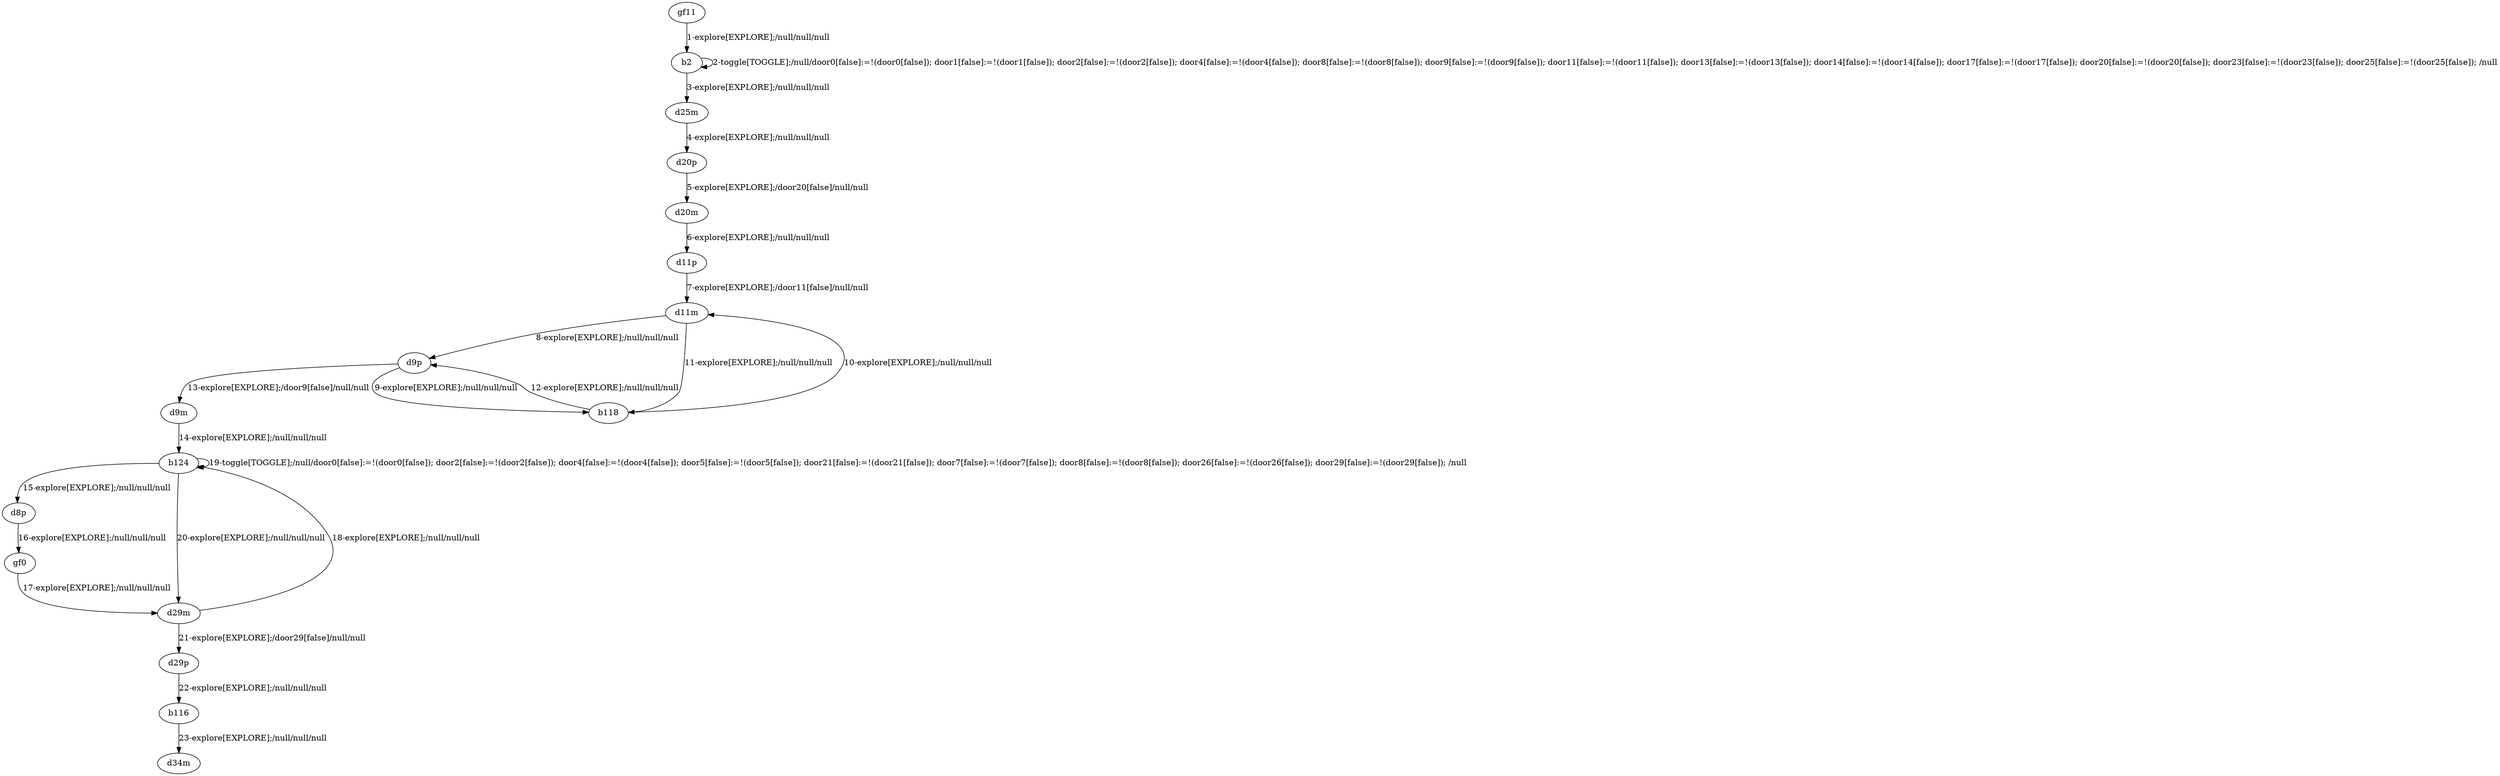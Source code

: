 # Total number of goals covered by this test: 1
# b118 --> d11m

digraph g {
"gf11" -> "b2" [label = "1-explore[EXPLORE];/null/null/null"];
"b2" -> "b2" [label = "2-toggle[TOGGLE];/null/door0[false]:=!(door0[false]); door1[false]:=!(door1[false]); door2[false]:=!(door2[false]); door4[false]:=!(door4[false]); door8[false]:=!(door8[false]); door9[false]:=!(door9[false]); door11[false]:=!(door11[false]); door13[false]:=!(door13[false]); door14[false]:=!(door14[false]); door17[false]:=!(door17[false]); door20[false]:=!(door20[false]); door23[false]:=!(door23[false]); door25[false]:=!(door25[false]); /null"];
"b2" -> "d25m" [label = "3-explore[EXPLORE];/null/null/null"];
"d25m" -> "d20p" [label = "4-explore[EXPLORE];/null/null/null"];
"d20p" -> "d20m" [label = "5-explore[EXPLORE];/door20[false]/null/null"];
"d20m" -> "d11p" [label = "6-explore[EXPLORE];/null/null/null"];
"d11p" -> "d11m" [label = "7-explore[EXPLORE];/door11[false]/null/null"];
"d11m" -> "d9p" [label = "8-explore[EXPLORE];/null/null/null"];
"d9p" -> "b118" [label = "9-explore[EXPLORE];/null/null/null"];
"b118" -> "d11m" [label = "10-explore[EXPLORE];/null/null/null"];
"d11m" -> "b118" [label = "11-explore[EXPLORE];/null/null/null"];
"b118" -> "d9p" [label = "12-explore[EXPLORE];/null/null/null"];
"d9p" -> "d9m" [label = "13-explore[EXPLORE];/door9[false]/null/null"];
"d9m" -> "b124" [label = "14-explore[EXPLORE];/null/null/null"];
"b124" -> "d8p" [label = "15-explore[EXPLORE];/null/null/null"];
"d8p" -> "gf0" [label = "16-explore[EXPLORE];/null/null/null"];
"gf0" -> "d29m" [label = "17-explore[EXPLORE];/null/null/null"];
"d29m" -> "b124" [label = "18-explore[EXPLORE];/null/null/null"];
"b124" -> "b124" [label = "19-toggle[TOGGLE];/null/door0[false]:=!(door0[false]); door2[false]:=!(door2[false]); door4[false]:=!(door4[false]); door5[false]:=!(door5[false]); door21[false]:=!(door21[false]); door7[false]:=!(door7[false]); door8[false]:=!(door8[false]); door26[false]:=!(door26[false]); door29[false]:=!(door29[false]); /null"];
"b124" -> "d29m" [label = "20-explore[EXPLORE];/null/null/null"];
"d29m" -> "d29p" [label = "21-explore[EXPLORE];/door29[false]/null/null"];
"d29p" -> "b116" [label = "22-explore[EXPLORE];/null/null/null"];
"b116" -> "d34m" [label = "23-explore[EXPLORE];/null/null/null"];
}